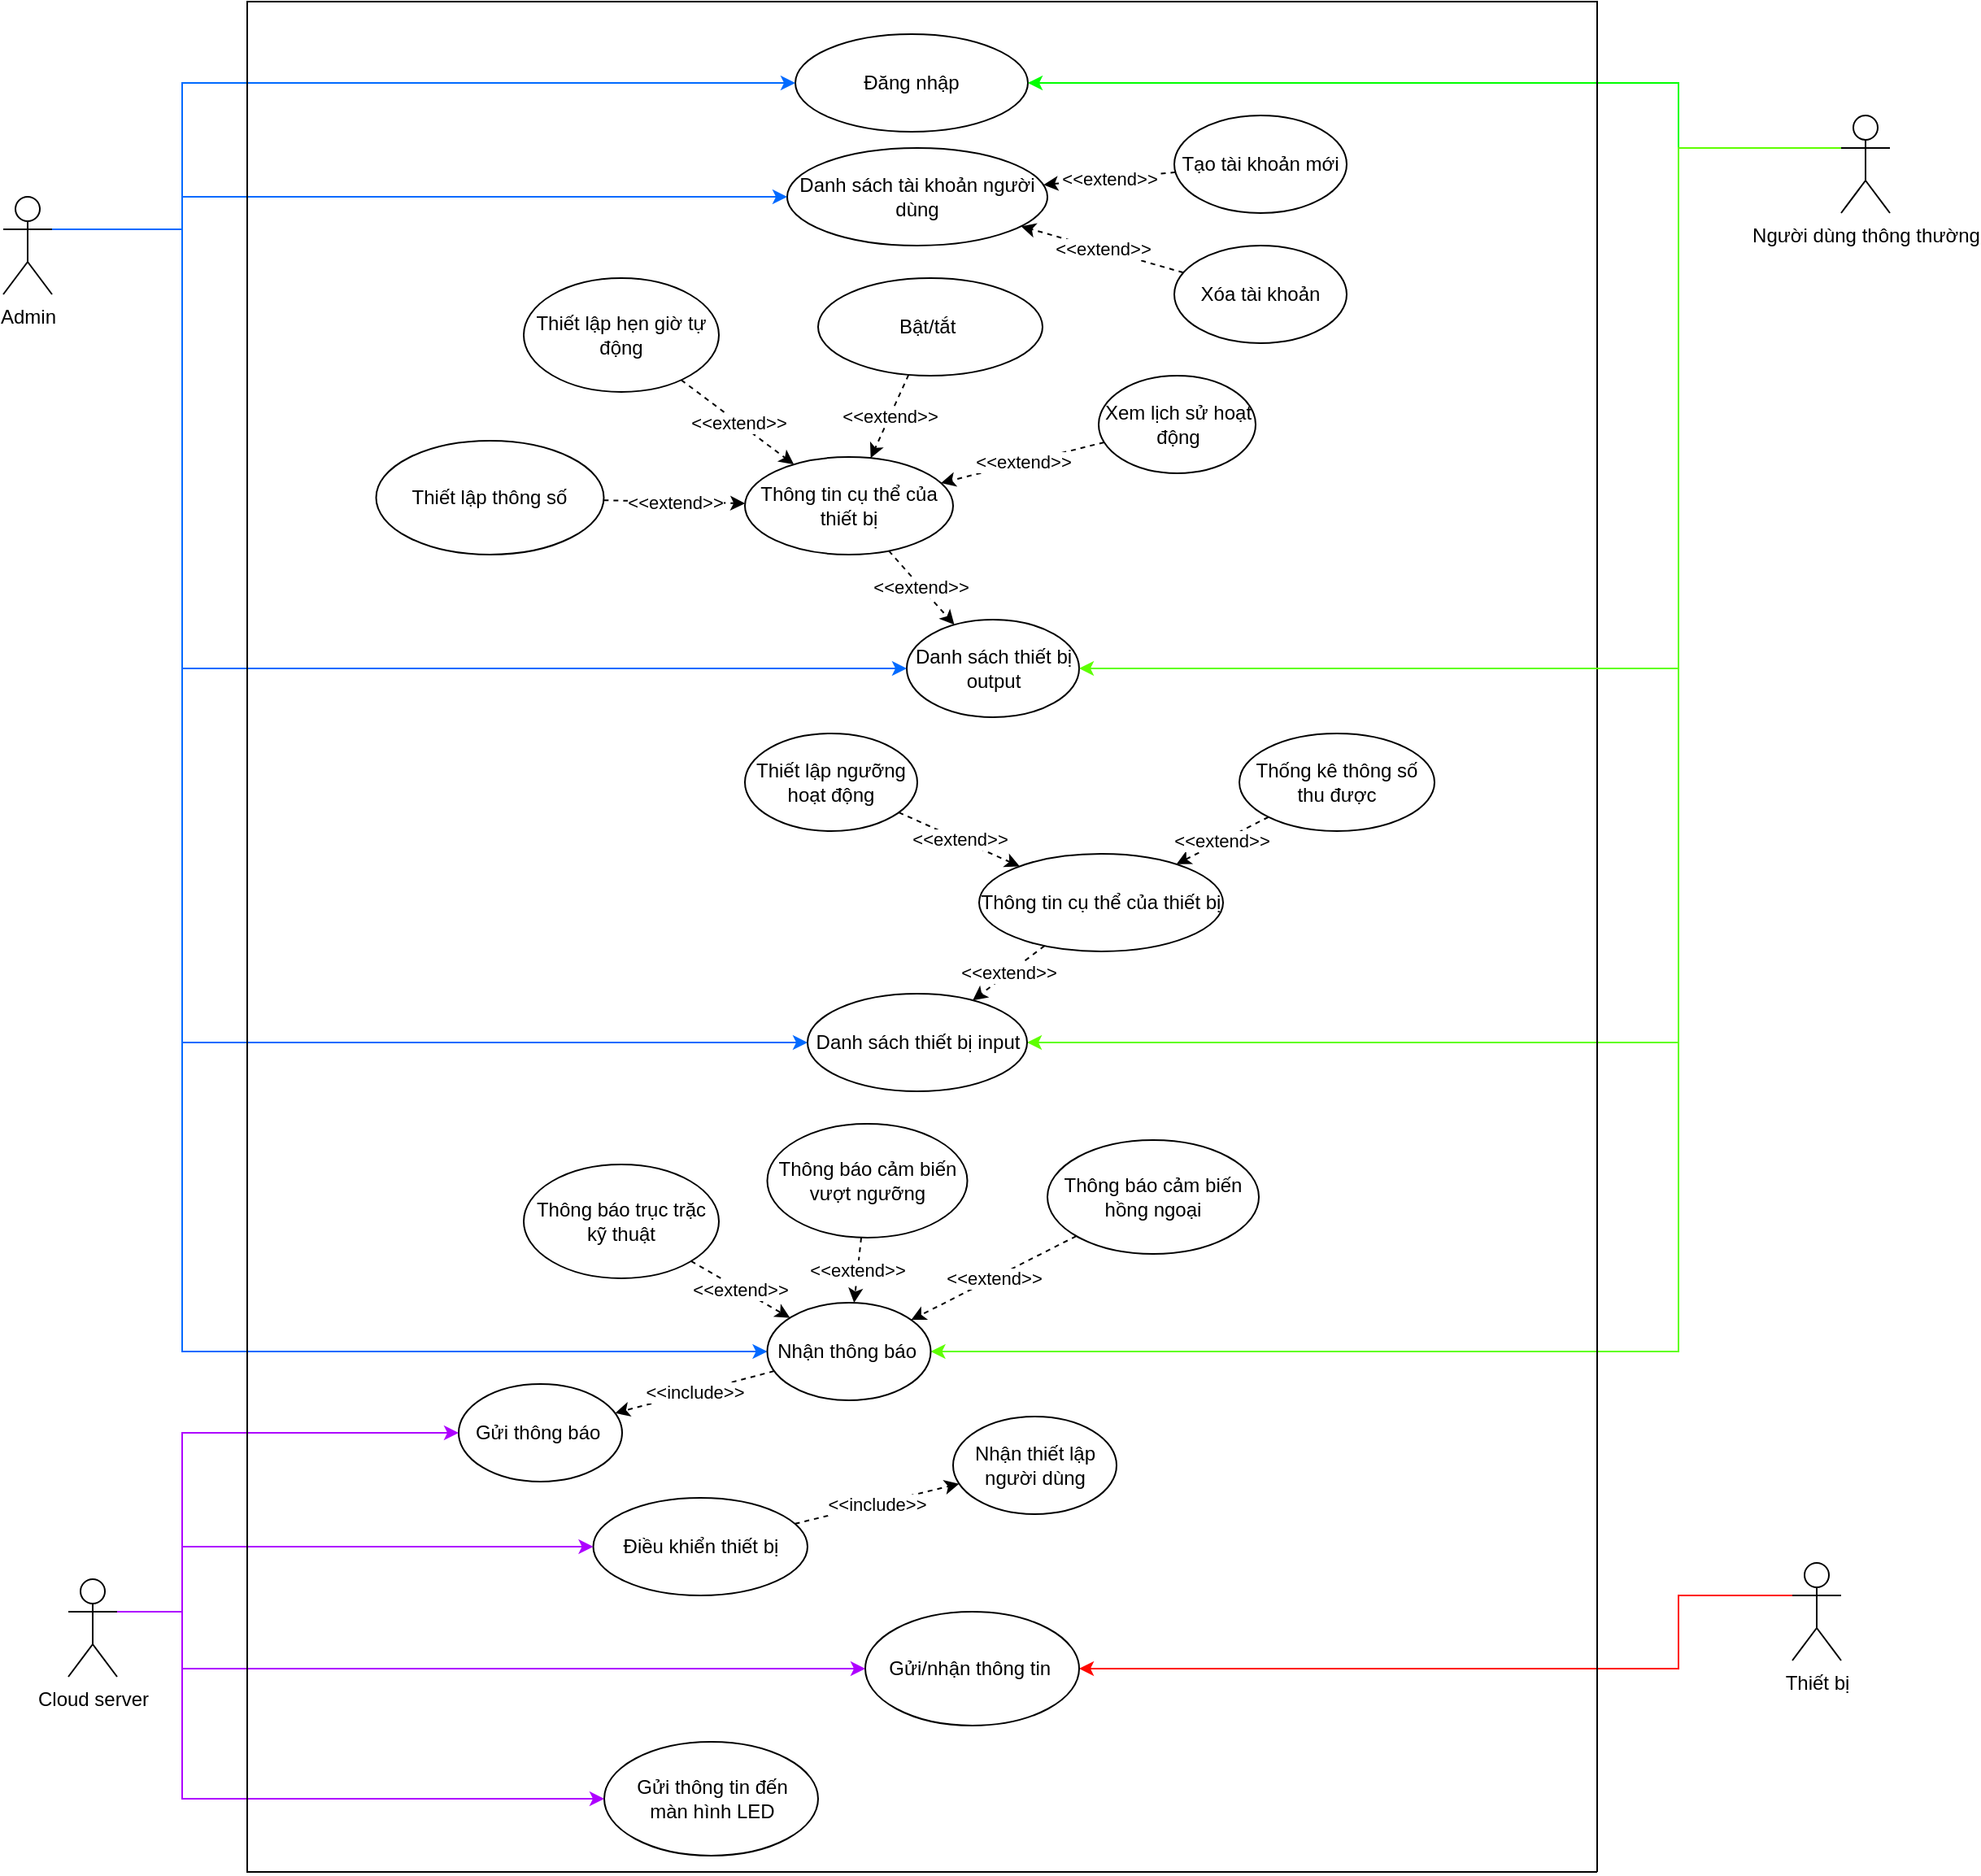 <mxfile version="21.0.6" type="github">
  <diagram name="Page-1" id="Gs4qEUFltZ7bUWOozk17">
    <mxGraphModel dx="1965" dy="-112" grid="1" gridSize="10" guides="1" tooltips="1" connect="1" arrows="1" fold="1" page="1" pageScale="1" pageWidth="827" pageHeight="1169" math="0" shadow="0">
      <root>
        <mxCell id="0" />
        <mxCell id="1" parent="0" />
        <mxCell id="Ebhskz-XtMlUNa1snjmE-1" value="Admin" style="shape=umlActor;verticalLabelPosition=bottom;verticalAlign=top;html=1;outlineConnect=0;" parent="1" vertex="1">
          <mxGeometry x="50" y="1320" width="30" height="60" as="geometry" />
        </mxCell>
        <mxCell id="Ebhskz-XtMlUNa1snjmE-2" value="Đăng nhập" style="ellipse;whiteSpace=wrap;html=1;" parent="1" vertex="1">
          <mxGeometry x="537" y="1220" width="143" height="60" as="geometry" />
        </mxCell>
        <mxCell id="Ebhskz-XtMlUNa1snjmE-3" value="Thông tin cụ thể của thiết bị" style="ellipse;whiteSpace=wrap;html=1;" parent="1" vertex="1">
          <mxGeometry x="506" y="1480" width="128" height="60" as="geometry" />
        </mxCell>
        <mxCell id="Ebhskz-XtMlUNa1snjmE-4" value="Danh sách thiết bị output" style="ellipse;whiteSpace=wrap;html=1;" parent="1" vertex="1">
          <mxGeometry x="605.5" y="1580" width="106" height="60" as="geometry" />
        </mxCell>
        <mxCell id="Ebhskz-XtMlUNa1snjmE-5" value="Bật/tắt&amp;nbsp;" style="ellipse;whiteSpace=wrap;html=1;" parent="1" vertex="1">
          <mxGeometry x="551" y="1370" width="138" height="60" as="geometry" />
        </mxCell>
        <mxCell id="Ebhskz-XtMlUNa1snjmE-6" value="Thiết lập hẹn giờ tự động" style="ellipse;whiteSpace=wrap;html=1;" parent="1" vertex="1">
          <mxGeometry x="370" y="1370" width="120" height="70" as="geometry" />
        </mxCell>
        <mxCell id="Ebhskz-XtMlUNa1snjmE-7" value="" style="endArrow=classic;html=1;rounded=0;entryX=0;entryY=0.5;entryDx=0;entryDy=0;exitX=1;exitY=0.333;exitDx=0;exitDy=0;exitPerimeter=0;edgeStyle=orthogonalEdgeStyle;fillColor=#dae8fc;strokeColor=#006aff;startArrow=none;" parent="1" source="Ebhskz-XtMlUNa1snjmE-1" target="Ebhskz-XtMlUNa1snjmE-2" edge="1">
          <mxGeometry width="50" height="50" relative="1" as="geometry">
            <mxPoint x="130" y="1330" as="sourcePoint" />
            <mxPoint x="180" y="1280" as="targetPoint" />
            <Array as="points">
              <mxPoint x="160" y="1340" />
              <mxPoint x="160" y="1250" />
            </Array>
          </mxGeometry>
        </mxCell>
        <mxCell id="Ebhskz-XtMlUNa1snjmE-8" value="" style="endArrow=classic;html=1;rounded=0;exitX=1;exitY=0.333;exitDx=0;exitDy=0;exitPerimeter=0;edgeStyle=orthogonalEdgeStyle;fillColor=#dae8fc;strokeColor=#006aff;entryX=0;entryY=0.5;entryDx=0;entryDy=0;" parent="1" source="Ebhskz-XtMlUNa1snjmE-1" target="Ebhskz-XtMlUNa1snjmE-4" edge="1">
          <mxGeometry width="50" height="50" relative="1" as="geometry">
            <mxPoint x="130" y="1460" as="sourcePoint" />
            <mxPoint x="246.0" y="1420" as="targetPoint" />
            <Array as="points">
              <mxPoint x="160" y="1340" />
              <mxPoint x="160" y="1610" />
            </Array>
          </mxGeometry>
        </mxCell>
        <mxCell id="Ebhskz-XtMlUNa1snjmE-9" style="edgeStyle=orthogonalEdgeStyle;rounded=0;orthogonalLoop=1;jettySize=auto;html=1;exitX=0;exitY=0.333;exitDx=0;exitDy=0;exitPerimeter=0;entryX=1;entryY=0.5;entryDx=0;entryDy=0;fillColor=#e51400;strokeColor=#FF0800;" parent="1" source="Ebhskz-XtMlUNa1snjmE-10" target="Ebhskz-XtMlUNa1snjmE-40" edge="1">
          <mxGeometry relative="1" as="geometry">
            <Array as="points">
              <mxPoint x="1080" y="2180" />
              <mxPoint x="1080" y="2225" />
            </Array>
          </mxGeometry>
        </mxCell>
        <mxCell id="Ebhskz-XtMlUNa1snjmE-10" value="Thiết bị" style="shape=umlActor;verticalLabelPosition=bottom;verticalAlign=top;html=1;outlineConnect=0;" parent="1" vertex="1">
          <mxGeometry x="1150" y="2160" width="30" height="60" as="geometry" />
        </mxCell>
        <mxCell id="Ebhskz-XtMlUNa1snjmE-11" value="Người dùng thông thường" style="shape=umlActor;verticalLabelPosition=bottom;verticalAlign=top;html=1;outlineConnect=0;" parent="1" vertex="1">
          <mxGeometry x="1180" y="1270" width="30" height="60" as="geometry" />
        </mxCell>
        <mxCell id="Ebhskz-XtMlUNa1snjmE-12" value="" style="endArrow=classic;html=1;rounded=0;exitX=0;exitY=0.333;exitDx=0;exitDy=0;exitPerimeter=0;entryX=1;entryY=0.5;entryDx=0;entryDy=0;edgeStyle=orthogonalEdgeStyle;fillColor=#008a00;strokeColor=#00ff00;" parent="1" source="Ebhskz-XtMlUNa1snjmE-11" target="Ebhskz-XtMlUNa1snjmE-2" edge="1">
          <mxGeometry width="50" height="50" relative="1" as="geometry">
            <mxPoint x="760" y="1550" as="sourcePoint" />
            <mxPoint x="810" y="1500" as="targetPoint" />
            <Array as="points">
              <mxPoint x="1080" y="1290" />
              <mxPoint x="1080" y="1250" />
            </Array>
          </mxGeometry>
        </mxCell>
        <mxCell id="Ebhskz-XtMlUNa1snjmE-13" value="&amp;lt;&amp;lt;extend&amp;gt;&amp;gt;" style="endArrow=classic;html=1;rounded=0;dashed=1;" parent="1" source="Ebhskz-XtMlUNa1snjmE-5" target="Ebhskz-XtMlUNa1snjmE-3" edge="1">
          <mxGeometry width="50" height="50" relative="1" as="geometry">
            <mxPoint x="630" y="1590" as="sourcePoint" />
            <mxPoint x="680" y="1540" as="targetPoint" />
          </mxGeometry>
        </mxCell>
        <mxCell id="Ebhskz-XtMlUNa1snjmE-14" value="&amp;lt;&amp;lt;extend&amp;gt;&amp;gt;" style="endArrow=classic;html=1;rounded=0;dashed=1;" parent="1" source="Ebhskz-XtMlUNa1snjmE-6" target="Ebhskz-XtMlUNa1snjmE-3" edge="1">
          <mxGeometry width="50" height="50" relative="1" as="geometry">
            <mxPoint x="559" y="1674" as="sourcePoint" />
            <mxPoint x="395" y="1583" as="targetPoint" />
          </mxGeometry>
        </mxCell>
        <mxCell id="Ebhskz-XtMlUNa1snjmE-15" value="Danh sách tài khoản người dùng" style="ellipse;whiteSpace=wrap;html=1;" parent="1" vertex="1">
          <mxGeometry x="532" y="1290" width="160" height="60" as="geometry" />
        </mxCell>
        <mxCell id="Ebhskz-XtMlUNa1snjmE-16" value="" style="endArrow=classic;html=1;rounded=0;exitX=1;exitY=0.333;exitDx=0;exitDy=0;exitPerimeter=0;entryX=0;entryY=0.5;entryDx=0;entryDy=0;edgeStyle=orthogonalEdgeStyle;fillColor=#dae8fc;strokeColor=#006aff;" parent="1" source="Ebhskz-XtMlUNa1snjmE-1" target="Ebhskz-XtMlUNa1snjmE-15" edge="1">
          <mxGeometry width="50" height="50" relative="1" as="geometry">
            <mxPoint x="600" y="1430" as="sourcePoint" />
            <mxPoint x="650" y="1380" as="targetPoint" />
            <Array as="points">
              <mxPoint x="160" y="1340" />
              <mxPoint x="160" y="1320" />
            </Array>
          </mxGeometry>
        </mxCell>
        <mxCell id="Ebhskz-XtMlUNa1snjmE-17" value="Thiết lập thông số" style="ellipse;whiteSpace=wrap;html=1;" parent="1" vertex="1">
          <mxGeometry x="279.25" y="1470" width="140" height="70" as="geometry" />
        </mxCell>
        <mxCell id="Ebhskz-XtMlUNa1snjmE-18" value="&amp;lt;&amp;lt;extend&amp;gt;&amp;gt;" style="endArrow=classic;html=1;rounded=0;dashed=1;" parent="1" source="Ebhskz-XtMlUNa1snjmE-17" target="Ebhskz-XtMlUNa1snjmE-3" edge="1">
          <mxGeometry width="50" height="50" relative="1" as="geometry">
            <mxPoint x="483" y="1477" as="sourcePoint" />
            <mxPoint x="369" y="1447" as="targetPoint" />
          </mxGeometry>
        </mxCell>
        <mxCell id="Ebhskz-XtMlUNa1snjmE-19" value="Thông tin cụ thể của thiết bị" style="ellipse;whiteSpace=wrap;html=1;" parent="1" vertex="1">
          <mxGeometry x="650" y="1724" width="150" height="60" as="geometry" />
        </mxCell>
        <mxCell id="Ebhskz-XtMlUNa1snjmE-20" value="" style="endArrow=classic;html=1;rounded=0;strokeColor=#006aff;exitX=1;exitY=0.333;exitDx=0;exitDy=0;exitPerimeter=0;entryX=0;entryY=0.5;entryDx=0;entryDy=0;edgeStyle=orthogonalEdgeStyle;fillColor=#dae8fc;" parent="1" source="Ebhskz-XtMlUNa1snjmE-1" target="Ebhskz-XtMlUNa1snjmE-32" edge="1">
          <mxGeometry width="50" height="50" relative="1" as="geometry">
            <mxPoint x="610" y="1590" as="sourcePoint" />
            <mxPoint x="660" y="1540" as="targetPoint" />
            <Array as="points">
              <mxPoint x="160" y="1340" />
              <mxPoint x="160" y="1840" />
            </Array>
          </mxGeometry>
        </mxCell>
        <mxCell id="Ebhskz-XtMlUNa1snjmE-21" value="" style="endArrow=classic;html=1;rounded=0;strokeColor=#5eff00;exitX=0;exitY=0.333;exitDx=0;exitDy=0;exitPerimeter=0;entryX=1;entryY=0.5;entryDx=0;entryDy=0;fillColor=#d5e8d4;edgeStyle=orthogonalEdgeStyle;" parent="1" source="Ebhskz-XtMlUNa1snjmE-11" target="Ebhskz-XtMlUNa1snjmE-32" edge="1">
          <mxGeometry width="50" height="50" relative="1" as="geometry">
            <mxPoint x="610" y="1590" as="sourcePoint" />
            <mxPoint x="660" y="1540" as="targetPoint" />
            <Array as="points">
              <mxPoint x="1080" y="1290" />
              <mxPoint x="1080" y="1840" />
            </Array>
          </mxGeometry>
        </mxCell>
        <mxCell id="Ebhskz-XtMlUNa1snjmE-22" value="Xem lịch sử hoạt động" style="ellipse;whiteSpace=wrap;html=1;" parent="1" vertex="1">
          <mxGeometry x="723.5" y="1430" width="96.5" height="60" as="geometry" />
        </mxCell>
        <mxCell id="Ebhskz-XtMlUNa1snjmE-23" value="Thống kê thông số thu được" style="ellipse;whiteSpace=wrap;html=1;" parent="1" vertex="1">
          <mxGeometry x="810" y="1650" width="120" height="60" as="geometry" />
        </mxCell>
        <mxCell id="Ebhskz-XtMlUNa1snjmE-24" value="Thông báo trục trặc kỹ thuật" style="ellipse;whiteSpace=wrap;html=1;" parent="1" vertex="1">
          <mxGeometry x="370" y="1915" width="120" height="70" as="geometry" />
        </mxCell>
        <mxCell id="Ebhskz-XtMlUNa1snjmE-25" value="Thông báo cảm biến vượt ngưỡng" style="ellipse;whiteSpace=wrap;html=1;" parent="1" vertex="1">
          <mxGeometry x="519.75" y="1890" width="123" height="70" as="geometry" />
        </mxCell>
        <mxCell id="Ebhskz-XtMlUNa1snjmE-26" value="Thông báo cảm biến hồng ngoại" style="ellipse;whiteSpace=wrap;html=1;" parent="1" vertex="1">
          <mxGeometry x="692" y="1900" width="130" height="70" as="geometry" />
        </mxCell>
        <mxCell id="Ebhskz-XtMlUNa1snjmE-27" value="" style="endArrow=classic;html=1;rounded=0;strokeColor=#5EFF00;exitX=0;exitY=0.333;exitDx=0;exitDy=0;exitPerimeter=0;entryX=1;entryY=0.5;entryDx=0;entryDy=0;edgeStyle=orthogonalEdgeStyle;" parent="1" source="Ebhskz-XtMlUNa1snjmE-11" target="Ebhskz-XtMlUNa1snjmE-36" edge="1">
          <mxGeometry width="50" height="50" relative="1" as="geometry">
            <mxPoint x="680" y="1680" as="sourcePoint" />
            <mxPoint x="730" y="1630" as="targetPoint" />
            <Array as="points">
              <mxPoint x="1080" y="1290" />
              <mxPoint x="1080" y="2030" />
            </Array>
          </mxGeometry>
        </mxCell>
        <mxCell id="Ebhskz-XtMlUNa1snjmE-28" value="" style="endArrow=classic;html=1;rounded=0;strokeColor=#006aff;exitX=1;exitY=0.333;exitDx=0;exitDy=0;exitPerimeter=0;entryX=0;entryY=0.5;entryDx=0;entryDy=0;edgeStyle=orthogonalEdgeStyle;" parent="1" source="Ebhskz-XtMlUNa1snjmE-1" target="Ebhskz-XtMlUNa1snjmE-36" edge="1">
          <mxGeometry width="50" height="50" relative="1" as="geometry">
            <mxPoint x="680" y="1770" as="sourcePoint" />
            <mxPoint x="730" y="1720" as="targetPoint" />
            <Array as="points">
              <mxPoint x="160" y="1340" />
              <mxPoint x="160" y="2030" />
            </Array>
          </mxGeometry>
        </mxCell>
        <mxCell id="Ebhskz-XtMlUNa1snjmE-29" value="&amp;lt;&amp;lt;extend&amp;gt;&amp;gt;" style="endArrow=classic;html=1;rounded=0;dashed=1;" parent="1" source="Ebhskz-XtMlUNa1snjmE-22" target="Ebhskz-XtMlUNa1snjmE-3" edge="1">
          <mxGeometry width="50" height="50" relative="1" as="geometry">
            <mxPoint x="462" y="1556" as="sourcePoint" />
            <mxPoint x="360" y="1451" as="targetPoint" />
          </mxGeometry>
        </mxCell>
        <mxCell id="Ebhskz-XtMlUNa1snjmE-30" value="&amp;lt;&amp;lt;extend&amp;gt;&amp;gt;" style="endArrow=classic;html=1;rounded=0;dashed=1;" parent="1" source="Ebhskz-XtMlUNa1snjmE-23" target="Ebhskz-XtMlUNa1snjmE-19" edge="1">
          <mxGeometry width="50" height="50" relative="1" as="geometry">
            <mxPoint x="785" y="1734" as="sourcePoint" />
            <mxPoint x="706" y="1681" as="targetPoint" />
          </mxGeometry>
        </mxCell>
        <mxCell id="Ebhskz-XtMlUNa1snjmE-31" value="Cloud server" style="shape=umlActor;verticalLabelPosition=bottom;verticalAlign=top;html=1;outlineConnect=0;" parent="1" vertex="1">
          <mxGeometry x="90" y="2170" width="30" height="60" as="geometry" />
        </mxCell>
        <mxCell id="Ebhskz-XtMlUNa1snjmE-32" value="Danh sách thiết bị input" style="ellipse;whiteSpace=wrap;html=1;" parent="1" vertex="1">
          <mxGeometry x="544.5" y="1810" width="135" height="60" as="geometry" />
        </mxCell>
        <mxCell id="Ebhskz-XtMlUNa1snjmE-33" value="&amp;lt;&amp;lt;extend&amp;gt;&amp;gt;" style="endArrow=classic;html=1;rounded=0;dashed=1;" parent="1" source="Ebhskz-XtMlUNa1snjmE-3" target="Ebhskz-XtMlUNa1snjmE-4" edge="1">
          <mxGeometry x="-0.009" width="50" height="50" relative="1" as="geometry">
            <mxPoint x="785" y="1734" as="sourcePoint" />
            <mxPoint x="706" y="1681" as="targetPoint" />
            <mxPoint as="offset" />
          </mxGeometry>
        </mxCell>
        <mxCell id="Ebhskz-XtMlUNa1snjmE-34" value="&amp;lt;&amp;lt;extend&amp;gt;&amp;gt;" style="endArrow=classic;html=1;rounded=0;dashed=1;" parent="1" source="Ebhskz-XtMlUNa1snjmE-19" target="Ebhskz-XtMlUNa1snjmE-32" edge="1">
          <mxGeometry width="50" height="50" relative="1" as="geometry">
            <mxPoint x="597" y="1660" as="sourcePoint" />
            <mxPoint x="490" y="1700" as="targetPoint" />
          </mxGeometry>
        </mxCell>
        <mxCell id="Ebhskz-XtMlUNa1snjmE-35" value="Điều khiển thiết bị" style="ellipse;whiteSpace=wrap;html=1;" parent="1" vertex="1">
          <mxGeometry x="412.75" y="2120" width="131.75" height="60" as="geometry" />
        </mxCell>
        <mxCell id="Ebhskz-XtMlUNa1snjmE-36" value="Nhận thông báo&amp;nbsp;" style="ellipse;whiteSpace=wrap;html=1;" parent="1" vertex="1">
          <mxGeometry x="519.75" y="2000" width="100.5" height="60" as="geometry" />
        </mxCell>
        <mxCell id="Ebhskz-XtMlUNa1snjmE-37" value="&amp;lt;&amp;lt;extend&amp;gt;&amp;gt;" style="endArrow=classic;html=1;rounded=0;dashed=1;" parent="1" source="Ebhskz-XtMlUNa1snjmE-24" target="Ebhskz-XtMlUNa1snjmE-36" edge="1">
          <mxGeometry width="50" height="50" relative="1" as="geometry">
            <mxPoint x="730" y="1903" as="sourcePoint" />
            <mxPoint x="692" y="1851" as="targetPoint" />
          </mxGeometry>
        </mxCell>
        <mxCell id="Ebhskz-XtMlUNa1snjmE-38" value="&amp;lt;&amp;lt;extend&amp;gt;&amp;gt;" style="endArrow=classic;html=1;rounded=0;dashed=1;" parent="1" source="Ebhskz-XtMlUNa1snjmE-25" target="Ebhskz-XtMlUNa1snjmE-36" edge="1">
          <mxGeometry width="50" height="50" relative="1" as="geometry">
            <mxPoint x="483" y="1917" as="sourcePoint" />
            <mxPoint x="436" y="1954" as="targetPoint" />
          </mxGeometry>
        </mxCell>
        <mxCell id="Ebhskz-XtMlUNa1snjmE-39" value="&amp;lt;&amp;lt;extend&amp;gt;&amp;gt;" style="endArrow=classic;html=1;rounded=0;dashed=1;" parent="1" source="Ebhskz-XtMlUNa1snjmE-26" target="Ebhskz-XtMlUNa1snjmE-36" edge="1">
          <mxGeometry width="50" height="50" relative="1" as="geometry">
            <mxPoint x="564" y="1975" as="sourcePoint" />
            <mxPoint x="451" y="1975" as="targetPoint" />
          </mxGeometry>
        </mxCell>
        <mxCell id="Ebhskz-XtMlUNa1snjmE-40" value="Gửi/nhận thông tin&amp;nbsp;" style="ellipse;whiteSpace=wrap;html=1;" parent="1" vertex="1">
          <mxGeometry x="580" y="2190" width="131.5" height="70" as="geometry" />
        </mxCell>
        <mxCell id="Ebhskz-XtMlUNa1snjmE-41" value="" style="endArrow=classic;html=1;rounded=0;exitX=1;exitY=0.333;exitDx=0;exitDy=0;exitPerimeter=0;entryX=0;entryY=0.5;entryDx=0;entryDy=0;fillColor=#e1d5e7;strokeColor=#ae00ff;edgeStyle=orthogonalEdgeStyle;" parent="1" source="Ebhskz-XtMlUNa1snjmE-31" target="Ebhskz-XtMlUNa1snjmE-35" edge="1">
          <mxGeometry width="50" height="50" relative="1" as="geometry">
            <mxPoint x="290" y="1960" as="sourcePoint" />
            <mxPoint x="340" y="1910" as="targetPoint" />
            <Array as="points">
              <mxPoint x="160" y="2190" />
              <mxPoint x="160" y="2150" />
            </Array>
          </mxGeometry>
        </mxCell>
        <mxCell id="Ebhskz-XtMlUNa1snjmE-42" value="" style="endArrow=classic;html=1;rounded=0;exitX=1;exitY=0.333;exitDx=0;exitDy=0;exitPerimeter=0;entryX=0;entryY=0.5;entryDx=0;entryDy=0;fillColor=#e1d5e7;strokeColor=#ae00ff;edgeStyle=orthogonalEdgeStyle;" parent="1" source="Ebhskz-XtMlUNa1snjmE-31" target="Ebhskz-XtMlUNa1snjmE-40" edge="1">
          <mxGeometry width="50" height="50" relative="1" as="geometry">
            <mxPoint x="140" y="2190" as="sourcePoint" />
            <mxPoint x="287" y="2110" as="targetPoint" />
            <Array as="points">
              <mxPoint x="160" y="2190" />
              <mxPoint x="160" y="2225" />
            </Array>
          </mxGeometry>
        </mxCell>
        <mxCell id="Ebhskz-XtMlUNa1snjmE-43" value="Gửi thông báo&amp;nbsp;" style="ellipse;whiteSpace=wrap;html=1;" parent="1" vertex="1">
          <mxGeometry x="330" y="2050" width="100.5" height="60" as="geometry" />
        </mxCell>
        <mxCell id="Ebhskz-XtMlUNa1snjmE-44" value="" style="endArrow=classic;html=1;rounded=0;entryX=0;entryY=0.5;entryDx=0;entryDy=0;exitX=1;exitY=0.333;exitDx=0;exitDy=0;exitPerimeter=0;edgeStyle=orthogonalEdgeStyle;fillColor=#e1d5e7;strokeColor=#ae00ff;" parent="1" source="Ebhskz-XtMlUNa1snjmE-31" target="Ebhskz-XtMlUNa1snjmE-43" edge="1">
          <mxGeometry width="50" height="50" relative="1" as="geometry">
            <mxPoint x="130" y="2240" as="sourcePoint" />
            <mxPoint x="328" y="2210" as="targetPoint" />
            <Array as="points">
              <mxPoint x="160" y="2190" />
              <mxPoint x="160" y="2080" />
            </Array>
          </mxGeometry>
        </mxCell>
        <mxCell id="Ebhskz-XtMlUNa1snjmE-45" value="Thiết lập ngưỡng hoạt động" style="ellipse;whiteSpace=wrap;html=1;" parent="1" vertex="1">
          <mxGeometry x="506" y="1650" width="106" height="60" as="geometry" />
        </mxCell>
        <mxCell id="Ebhskz-XtMlUNa1snjmE-46" value="Gửi thông tin đến&lt;br&gt;màn hình LED" style="ellipse;whiteSpace=wrap;html=1;" parent="1" vertex="1">
          <mxGeometry x="419.5" y="2270" width="131.5" height="70" as="geometry" />
        </mxCell>
        <mxCell id="Ebhskz-XtMlUNa1snjmE-47" value="" style="endArrow=classic;html=1;rounded=0;exitX=1;exitY=0.333;exitDx=0;exitDy=0;exitPerimeter=0;entryX=0;entryY=0.5;entryDx=0;entryDy=0;fillColor=#e1d5e7;strokeColor=#ae00ff;edgeStyle=orthogonalEdgeStyle;" parent="1" source="Ebhskz-XtMlUNa1snjmE-31" target="Ebhskz-XtMlUNa1snjmE-46" edge="1">
          <mxGeometry width="50" height="50" relative="1" as="geometry">
            <mxPoint x="130" y="2240" as="sourcePoint" />
            <mxPoint x="357" y="2235" as="targetPoint" />
            <Array as="points">
              <mxPoint x="120" y="2190" />
              <mxPoint x="160" y="2190" />
              <mxPoint x="160" y="2305" />
            </Array>
          </mxGeometry>
        </mxCell>
        <mxCell id="Ebhskz-XtMlUNa1snjmE-48" value="" style="endArrow=none;html=1;rounded=0;" parent="1" edge="1">
          <mxGeometry width="50" height="50" relative="1" as="geometry">
            <mxPoint x="1030" y="2350" as="sourcePoint" />
            <mxPoint x="1030" y="2350" as="targetPoint" />
            <Array as="points">
              <mxPoint x="200" y="2350" />
              <mxPoint x="200" y="1200" />
              <mxPoint x="600" y="1200" />
              <mxPoint x="1030" y="1200" />
            </Array>
          </mxGeometry>
        </mxCell>
        <mxCell id="Ebhskz-XtMlUNa1snjmE-49" value="" style="endArrow=classic;html=1;rounded=0;exitX=0;exitY=0.333;exitDx=0;exitDy=0;exitPerimeter=0;entryX=1;entryY=0.5;entryDx=0;entryDy=0;strokeColor=#5EFF00;edgeStyle=orthogonalEdgeStyle;" parent="1" source="Ebhskz-XtMlUNa1snjmE-11" target="Ebhskz-XtMlUNa1snjmE-4" edge="1">
          <mxGeometry width="50" height="50" relative="1" as="geometry">
            <mxPoint x="540" y="1490" as="sourcePoint" />
            <mxPoint x="590" y="1440" as="targetPoint" />
            <Array as="points">
              <mxPoint x="1080" y="1290" />
              <mxPoint x="1080" y="1610" />
            </Array>
          </mxGeometry>
        </mxCell>
        <mxCell id="Ebhskz-XtMlUNa1snjmE-50" value="Tạo tài khoản mới" style="ellipse;whiteSpace=wrap;html=1;" parent="1" vertex="1">
          <mxGeometry x="770" y="1270" width="106" height="60" as="geometry" />
        </mxCell>
        <mxCell id="Ebhskz-XtMlUNa1snjmE-51" value="Xóa tài khoản" style="ellipse;whiteSpace=wrap;html=1;" parent="1" vertex="1">
          <mxGeometry x="770" y="1350" width="106" height="60" as="geometry" />
        </mxCell>
        <mxCell id="Ebhskz-XtMlUNa1snjmE-52" value="&amp;lt;&amp;lt;extend&amp;gt;&amp;gt;" style="endArrow=classic;html=1;rounded=0;dashed=1;" parent="1" source="Ebhskz-XtMlUNa1snjmE-50" target="Ebhskz-XtMlUNa1snjmE-15" edge="1">
          <mxGeometry width="50" height="50" relative="1" as="geometry">
            <mxPoint x="848" y="1530" as="sourcePoint" />
            <mxPoint x="712" y="1583" as="targetPoint" />
          </mxGeometry>
        </mxCell>
        <mxCell id="Ebhskz-XtMlUNa1snjmE-53" value="&amp;lt;&amp;lt;extend&amp;gt;&amp;gt;" style="endArrow=classic;html=1;rounded=0;dashed=1;" parent="1" source="Ebhskz-XtMlUNa1snjmE-51" target="Ebhskz-XtMlUNa1snjmE-15" edge="1">
          <mxGeometry width="50" height="50" relative="1" as="geometry">
            <mxPoint x="781" y="1315" as="sourcePoint" />
            <mxPoint x="700" y="1323" as="targetPoint" />
          </mxGeometry>
        </mxCell>
        <mxCell id="Ebhskz-XtMlUNa1snjmE-54" value="&amp;lt;&amp;lt;extend&amp;gt;&amp;gt;" style="endArrow=classic;html=1;rounded=0;dashed=1;" parent="1" source="Ebhskz-XtMlUNa1snjmE-45" target="Ebhskz-XtMlUNa1snjmE-19" edge="1">
          <mxGeometry width="50" height="50" relative="1" as="geometry">
            <mxPoint x="832" y="1710" as="sourcePoint" />
            <mxPoint x="760" y="1747" as="targetPoint" />
          </mxGeometry>
        </mxCell>
        <mxCell id="KNt4OGVIESbMBut9E8HP-1" value="Nhận thiết lập người dùng" style="ellipse;whiteSpace=wrap;html=1;" vertex="1" parent="1">
          <mxGeometry x="634" y="2070" width="100.5" height="60" as="geometry" />
        </mxCell>
        <mxCell id="KNt4OGVIESbMBut9E8HP-2" value="&amp;lt;&amp;lt;include&amp;gt;&amp;gt;" style="endArrow=classic;html=1;rounded=0;dashed=1;" edge="1" parent="1" source="Ebhskz-XtMlUNa1snjmE-35" target="KNt4OGVIESbMBut9E8HP-1">
          <mxGeometry width="50" height="50" relative="1" as="geometry">
            <mxPoint x="720" y="1969" as="sourcePoint" />
            <mxPoint x="618" y="2021" as="targetPoint" />
          </mxGeometry>
        </mxCell>
        <mxCell id="KNt4OGVIESbMBut9E8HP-3" value="&amp;lt;&amp;lt;include&amp;gt;&amp;gt;" style="endArrow=classic;html=1;rounded=0;dashed=1;" edge="1" parent="1" source="Ebhskz-XtMlUNa1snjmE-36" target="Ebhskz-XtMlUNa1snjmE-43">
          <mxGeometry width="50" height="50" relative="1" as="geometry">
            <mxPoint x="547" y="2146" as="sourcePoint" />
            <mxPoint x="648" y="2121" as="targetPoint" />
          </mxGeometry>
        </mxCell>
      </root>
    </mxGraphModel>
  </diagram>
</mxfile>
